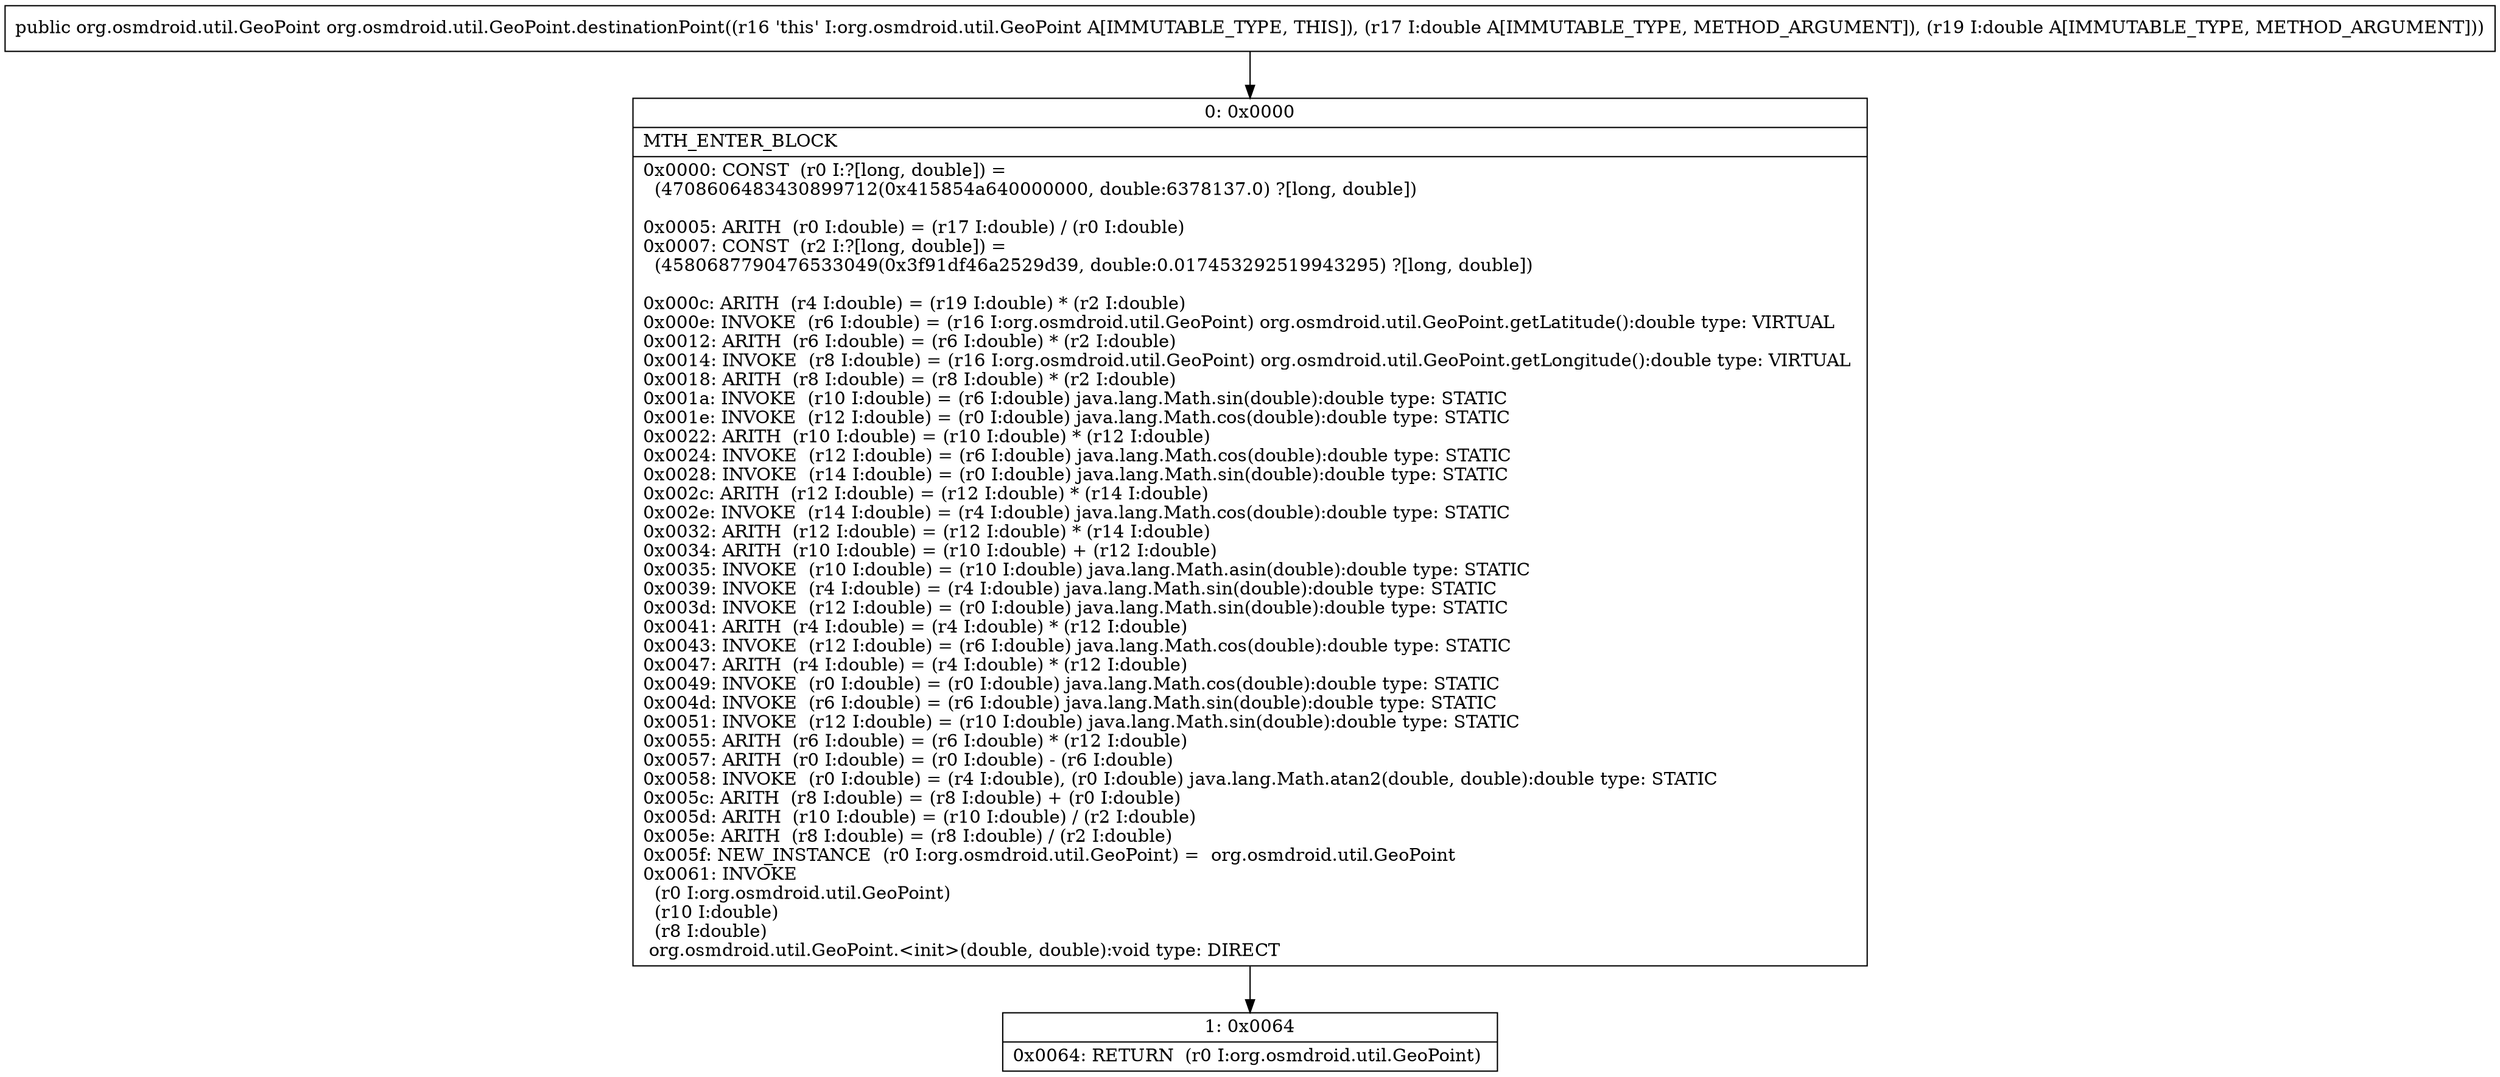 digraph "CFG fororg.osmdroid.util.GeoPoint.destinationPoint(DD)Lorg\/osmdroid\/util\/GeoPoint;" {
Node_0 [shape=record,label="{0\:\ 0x0000|MTH_ENTER_BLOCK\l|0x0000: CONST  (r0 I:?[long, double]) = \l  (4708606483430899712(0x415854a640000000, double:6378137.0) ?[long, double])\l \l0x0005: ARITH  (r0 I:double) = (r17 I:double) \/ (r0 I:double) \l0x0007: CONST  (r2 I:?[long, double]) = \l  (4580687790476533049(0x3f91df46a2529d39, double:0.017453292519943295) ?[long, double])\l \l0x000c: ARITH  (r4 I:double) = (r19 I:double) * (r2 I:double) \l0x000e: INVOKE  (r6 I:double) = (r16 I:org.osmdroid.util.GeoPoint) org.osmdroid.util.GeoPoint.getLatitude():double type: VIRTUAL \l0x0012: ARITH  (r6 I:double) = (r6 I:double) * (r2 I:double) \l0x0014: INVOKE  (r8 I:double) = (r16 I:org.osmdroid.util.GeoPoint) org.osmdroid.util.GeoPoint.getLongitude():double type: VIRTUAL \l0x0018: ARITH  (r8 I:double) = (r8 I:double) * (r2 I:double) \l0x001a: INVOKE  (r10 I:double) = (r6 I:double) java.lang.Math.sin(double):double type: STATIC \l0x001e: INVOKE  (r12 I:double) = (r0 I:double) java.lang.Math.cos(double):double type: STATIC \l0x0022: ARITH  (r10 I:double) = (r10 I:double) * (r12 I:double) \l0x0024: INVOKE  (r12 I:double) = (r6 I:double) java.lang.Math.cos(double):double type: STATIC \l0x0028: INVOKE  (r14 I:double) = (r0 I:double) java.lang.Math.sin(double):double type: STATIC \l0x002c: ARITH  (r12 I:double) = (r12 I:double) * (r14 I:double) \l0x002e: INVOKE  (r14 I:double) = (r4 I:double) java.lang.Math.cos(double):double type: STATIC \l0x0032: ARITH  (r12 I:double) = (r12 I:double) * (r14 I:double) \l0x0034: ARITH  (r10 I:double) = (r10 I:double) + (r12 I:double) \l0x0035: INVOKE  (r10 I:double) = (r10 I:double) java.lang.Math.asin(double):double type: STATIC \l0x0039: INVOKE  (r4 I:double) = (r4 I:double) java.lang.Math.sin(double):double type: STATIC \l0x003d: INVOKE  (r12 I:double) = (r0 I:double) java.lang.Math.sin(double):double type: STATIC \l0x0041: ARITH  (r4 I:double) = (r4 I:double) * (r12 I:double) \l0x0043: INVOKE  (r12 I:double) = (r6 I:double) java.lang.Math.cos(double):double type: STATIC \l0x0047: ARITH  (r4 I:double) = (r4 I:double) * (r12 I:double) \l0x0049: INVOKE  (r0 I:double) = (r0 I:double) java.lang.Math.cos(double):double type: STATIC \l0x004d: INVOKE  (r6 I:double) = (r6 I:double) java.lang.Math.sin(double):double type: STATIC \l0x0051: INVOKE  (r12 I:double) = (r10 I:double) java.lang.Math.sin(double):double type: STATIC \l0x0055: ARITH  (r6 I:double) = (r6 I:double) * (r12 I:double) \l0x0057: ARITH  (r0 I:double) = (r0 I:double) \- (r6 I:double) \l0x0058: INVOKE  (r0 I:double) = (r4 I:double), (r0 I:double) java.lang.Math.atan2(double, double):double type: STATIC \l0x005c: ARITH  (r8 I:double) = (r8 I:double) + (r0 I:double) \l0x005d: ARITH  (r10 I:double) = (r10 I:double) \/ (r2 I:double) \l0x005e: ARITH  (r8 I:double) = (r8 I:double) \/ (r2 I:double) \l0x005f: NEW_INSTANCE  (r0 I:org.osmdroid.util.GeoPoint) =  org.osmdroid.util.GeoPoint \l0x0061: INVOKE  \l  (r0 I:org.osmdroid.util.GeoPoint)\l  (r10 I:double)\l  (r8 I:double)\l org.osmdroid.util.GeoPoint.\<init\>(double, double):void type: DIRECT \l}"];
Node_1 [shape=record,label="{1\:\ 0x0064|0x0064: RETURN  (r0 I:org.osmdroid.util.GeoPoint) \l}"];
MethodNode[shape=record,label="{public org.osmdroid.util.GeoPoint org.osmdroid.util.GeoPoint.destinationPoint((r16 'this' I:org.osmdroid.util.GeoPoint A[IMMUTABLE_TYPE, THIS]), (r17 I:double A[IMMUTABLE_TYPE, METHOD_ARGUMENT]), (r19 I:double A[IMMUTABLE_TYPE, METHOD_ARGUMENT])) }"];
MethodNode -> Node_0;
Node_0 -> Node_1;
}

